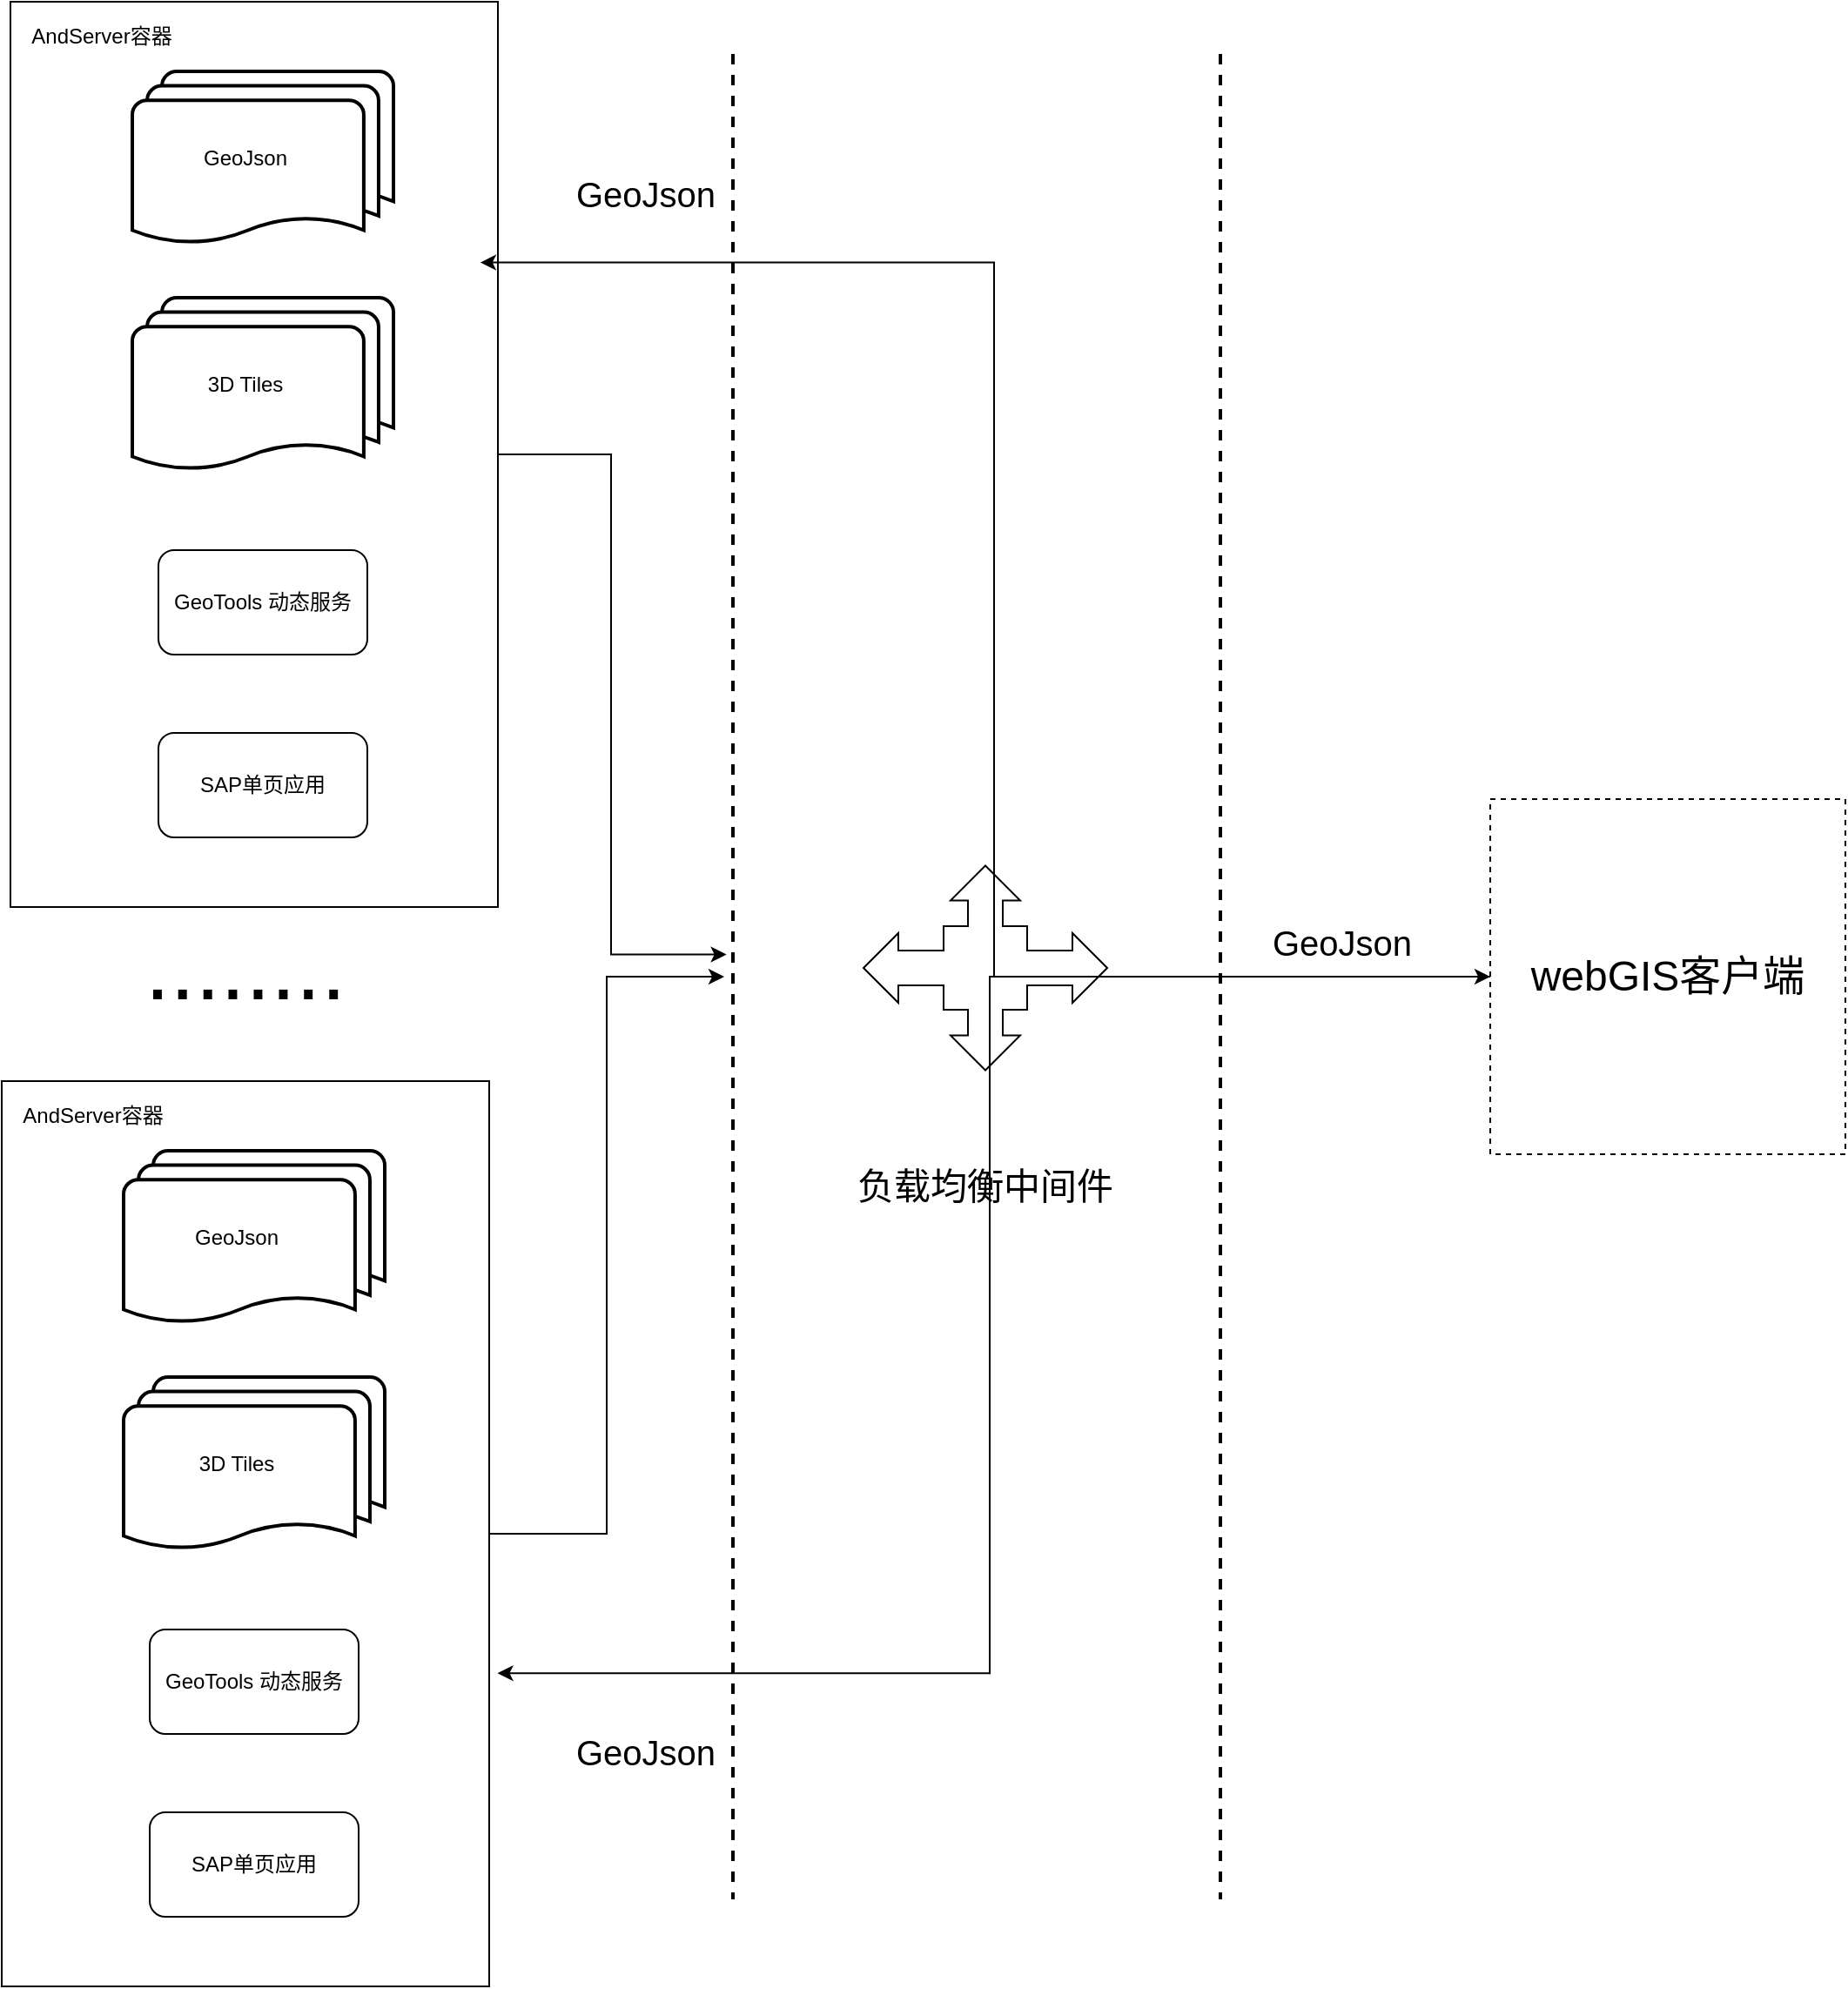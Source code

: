 <mxfile version="14.1.1" type="github">
  <diagram id="EPVseO5hP-gnfOcS_zgQ" name="Page-1">
    <mxGraphModel dx="2367" dy="1243" grid="1" gridSize="10" guides="1" tooltips="1" connect="1" arrows="1" fold="1" page="1" pageScale="1" pageWidth="3300" pageHeight="2339" math="0" shadow="0">
      <root>
        <mxCell id="0" />
        <mxCell id="1" parent="0" />
        <mxCell id="D3o7t0Zk27g9uLhQAOuH-27" value="" style="edgeStyle=orthogonalEdgeStyle;rounded=0;orthogonalLoop=1;jettySize=auto;html=1;entryX=0.488;entryY=0.867;entryDx=0;entryDy=0;entryPerimeter=0;" edge="1" parent="1" source="D3o7t0Zk27g9uLhQAOuH-1" target="D3o7t0Zk27g9uLhQAOuH-24">
          <mxGeometry relative="1" as="geometry">
            <mxPoint x="440" y="680" as="targetPoint" />
          </mxGeometry>
        </mxCell>
        <mxCell id="D3o7t0Zk27g9uLhQAOuH-1" value="" style="verticalLabelPosition=bottom;verticalAlign=top;html=1;shape=mxgraph.basic.rect;fillColor2=none;strokeWidth=1;size=20;indent=5;" vertex="1" parent="1">
          <mxGeometry x="80" y="130" width="280" height="520" as="geometry" />
        </mxCell>
        <mxCell id="D3o7t0Zk27g9uLhQAOuH-2" value="" style="strokeWidth=2;html=1;shape=mxgraph.flowchart.multi-document;whiteSpace=wrap;" vertex="1" parent="1">
          <mxGeometry x="150" y="300" width="150" height="100" as="geometry" />
        </mxCell>
        <mxCell id="D3o7t0Zk27g9uLhQAOuH-3" value="3D Tiles" style="text;html=1;strokeColor=none;fillColor=none;align=center;verticalAlign=middle;whiteSpace=wrap;rounded=0;" vertex="1" parent="1">
          <mxGeometry x="180" y="340" width="70" height="20" as="geometry" />
        </mxCell>
        <mxCell id="D3o7t0Zk27g9uLhQAOuH-4" value="" style="rounded=1;whiteSpace=wrap;html=1;" vertex="1" parent="1">
          <mxGeometry x="165" y="445" width="120" height="60" as="geometry" />
        </mxCell>
        <mxCell id="D3o7t0Zk27g9uLhQAOuH-5" value="GeoTools 动态服务" style="text;html=1;strokeColor=none;fillColor=none;align=center;verticalAlign=middle;whiteSpace=wrap;rounded=0;" vertex="1" parent="1">
          <mxGeometry x="165" y="465" width="120" height="20" as="geometry" />
        </mxCell>
        <mxCell id="D3o7t0Zk27g9uLhQAOuH-6" value="" style="rounded=1;whiteSpace=wrap;html=1;" vertex="1" parent="1">
          <mxGeometry x="165" y="550" width="120" height="60" as="geometry" />
        </mxCell>
        <mxCell id="D3o7t0Zk27g9uLhQAOuH-7" value="SAP单页应用" style="text;html=1;strokeColor=none;fillColor=none;align=center;verticalAlign=middle;whiteSpace=wrap;rounded=0;" vertex="1" parent="1">
          <mxGeometry x="165" y="570" width="120" height="20" as="geometry" />
        </mxCell>
        <mxCell id="D3o7t0Zk27g9uLhQAOuH-8" value="" style="strokeWidth=2;html=1;shape=mxgraph.flowchart.multi-document;whiteSpace=wrap;" vertex="1" parent="1">
          <mxGeometry x="150" y="170" width="150" height="100" as="geometry" />
        </mxCell>
        <mxCell id="D3o7t0Zk27g9uLhQAOuH-9" value="GeoJson" style="text;html=1;strokeColor=none;fillColor=none;align=center;verticalAlign=middle;whiteSpace=wrap;rounded=0;" vertex="1" parent="1">
          <mxGeometry x="180" y="210" width="70" height="20" as="geometry" />
        </mxCell>
        <mxCell id="D3o7t0Zk27g9uLhQAOuH-10" value="AndServer容器" style="text;html=1;strokeColor=none;fillColor=none;align=center;verticalAlign=middle;whiteSpace=wrap;rounded=0;" vertex="1" parent="1">
          <mxGeometry x="85" y="140" width="95" height="20" as="geometry" />
        </mxCell>
        <mxCell id="D3o7t0Zk27g9uLhQAOuH-28" value="" style="edgeStyle=orthogonalEdgeStyle;rounded=0;orthogonalLoop=1;jettySize=auto;html=1;" edge="1" parent="1" source="D3o7t0Zk27g9uLhQAOuH-11" target="D3o7t0Zk27g9uLhQAOuH-24">
          <mxGeometry relative="1" as="geometry" />
        </mxCell>
        <mxCell id="D3o7t0Zk27g9uLhQAOuH-11" value="" style="verticalLabelPosition=bottom;verticalAlign=top;html=1;shape=mxgraph.basic.rect;fillColor2=none;strokeWidth=1;size=20;indent=5;" vertex="1" parent="1">
          <mxGeometry x="75" y="750" width="280" height="520" as="geometry" />
        </mxCell>
        <mxCell id="D3o7t0Zk27g9uLhQAOuH-12" value="" style="strokeWidth=2;html=1;shape=mxgraph.flowchart.multi-document;whiteSpace=wrap;" vertex="1" parent="1">
          <mxGeometry x="145" y="920" width="150" height="100" as="geometry" />
        </mxCell>
        <mxCell id="D3o7t0Zk27g9uLhQAOuH-13" value="3D Tiles" style="text;html=1;strokeColor=none;fillColor=none;align=center;verticalAlign=middle;whiteSpace=wrap;rounded=0;" vertex="1" parent="1">
          <mxGeometry x="175" y="960" width="70" height="20" as="geometry" />
        </mxCell>
        <mxCell id="D3o7t0Zk27g9uLhQAOuH-14" value="" style="rounded=1;whiteSpace=wrap;html=1;" vertex="1" parent="1">
          <mxGeometry x="160" y="1065" width="120" height="60" as="geometry" />
        </mxCell>
        <mxCell id="D3o7t0Zk27g9uLhQAOuH-15" value="GeoTools 动态服务" style="text;html=1;strokeColor=none;fillColor=none;align=center;verticalAlign=middle;whiteSpace=wrap;rounded=0;" vertex="1" parent="1">
          <mxGeometry x="160" y="1085" width="120" height="20" as="geometry" />
        </mxCell>
        <mxCell id="D3o7t0Zk27g9uLhQAOuH-16" value="" style="rounded=1;whiteSpace=wrap;html=1;" vertex="1" parent="1">
          <mxGeometry x="160" y="1170" width="120" height="60" as="geometry" />
        </mxCell>
        <mxCell id="D3o7t0Zk27g9uLhQAOuH-17" value="SAP单页应用" style="text;html=1;strokeColor=none;fillColor=none;align=center;verticalAlign=middle;whiteSpace=wrap;rounded=0;" vertex="1" parent="1">
          <mxGeometry x="160" y="1190" width="120" height="20" as="geometry" />
        </mxCell>
        <mxCell id="D3o7t0Zk27g9uLhQAOuH-18" value="" style="strokeWidth=2;html=1;shape=mxgraph.flowchart.multi-document;whiteSpace=wrap;" vertex="1" parent="1">
          <mxGeometry x="145" y="790" width="150" height="100" as="geometry" />
        </mxCell>
        <mxCell id="D3o7t0Zk27g9uLhQAOuH-19" value="GeoJson" style="text;html=1;strokeColor=none;fillColor=none;align=center;verticalAlign=middle;whiteSpace=wrap;rounded=0;" vertex="1" parent="1">
          <mxGeometry x="175" y="830" width="70" height="20" as="geometry" />
        </mxCell>
        <mxCell id="D3o7t0Zk27g9uLhQAOuH-20" value="AndServer容器" style="text;html=1;strokeColor=none;fillColor=none;align=center;verticalAlign=middle;whiteSpace=wrap;rounded=0;" vertex="1" parent="1">
          <mxGeometry x="80" y="760" width="95" height="20" as="geometry" />
        </mxCell>
        <mxCell id="D3o7t0Zk27g9uLhQAOuH-21" value="&lt;font style=&quot;font-size: 52px&quot;&gt;........&lt;/font&gt;" style="text;html=1;strokeColor=none;fillColor=none;align=center;verticalAlign=middle;whiteSpace=wrap;rounded=0;" vertex="1" parent="1">
          <mxGeometry x="135" y="650" width="160" height="70" as="geometry" />
        </mxCell>
        <mxCell id="D3o7t0Zk27g9uLhQAOuH-22" value="" style="html=1;shadow=0;dashed=0;align=center;verticalAlign=middle;shape=mxgraph.arrows2.calloutQuadArrow;dy=10;dx=20;notch=24;arrowHead=10;" vertex="1" parent="1">
          <mxGeometry x="570" y="626.25" width="140" height="117.5" as="geometry" />
        </mxCell>
        <mxCell id="D3o7t0Zk27g9uLhQAOuH-24" value="" style="line;strokeWidth=2;direction=south;html=1;dashed=1;" vertex="1" parent="1">
          <mxGeometry x="490" y="160" width="10" height="1060" as="geometry" />
        </mxCell>
        <mxCell id="D3o7t0Zk27g9uLhQAOuH-31" value="" style="edgeStyle=orthogonalEdgeStyle;rounded=0;orthogonalLoop=1;jettySize=auto;html=1;" edge="1" parent="1" source="D3o7t0Zk27g9uLhQAOuH-25" target="D3o7t0Zk27g9uLhQAOuH-29">
          <mxGeometry relative="1" as="geometry" />
        </mxCell>
        <mxCell id="D3o7t0Zk27g9uLhQAOuH-25" value="" style="line;strokeWidth=2;direction=south;html=1;dashed=1;" vertex="1" parent="1">
          <mxGeometry x="770" y="160" width="10" height="1060" as="geometry" />
        </mxCell>
        <mxCell id="D3o7t0Zk27g9uLhQAOuH-26" value="&lt;font style=&quot;font-size: 21px&quot;&gt;负载均衡中间件&lt;/font&gt;" style="text;html=1;strokeColor=none;fillColor=none;align=center;verticalAlign=middle;whiteSpace=wrap;rounded=0;dashed=1;" vertex="1" parent="1">
          <mxGeometry x="560" y="770" width="160" height="80" as="geometry" />
        </mxCell>
        <mxCell id="D3o7t0Zk27g9uLhQAOuH-32" style="edgeStyle=orthogonalEdgeStyle;rounded=0;orthogonalLoop=1;jettySize=auto;html=1;entryX=0.964;entryY=0.288;entryDx=0;entryDy=0;entryPerimeter=0;" edge="1" parent="1" source="D3o7t0Zk27g9uLhQAOuH-29" target="D3o7t0Zk27g9uLhQAOuH-1">
          <mxGeometry relative="1" as="geometry" />
        </mxCell>
        <mxCell id="D3o7t0Zk27g9uLhQAOuH-33" style="edgeStyle=orthogonalEdgeStyle;rounded=0;orthogonalLoop=1;jettySize=auto;html=1;entryX=1.017;entryY=0.654;entryDx=0;entryDy=0;entryPerimeter=0;" edge="1" parent="1" source="D3o7t0Zk27g9uLhQAOuH-29" target="D3o7t0Zk27g9uLhQAOuH-11">
          <mxGeometry relative="1" as="geometry" />
        </mxCell>
        <mxCell id="D3o7t0Zk27g9uLhQAOuH-29" value="" style="whiteSpace=wrap;html=1;aspect=fixed;dashed=1;" vertex="1" parent="1">
          <mxGeometry x="930" y="588" width="204" height="204" as="geometry" />
        </mxCell>
        <mxCell id="D3o7t0Zk27g9uLhQAOuH-30" value="&lt;font style=&quot;font-size: 24px&quot;&gt;webGIS客户端&lt;/font&gt;" style="text;html=1;strokeColor=none;fillColor=none;align=center;verticalAlign=middle;whiteSpace=wrap;rounded=0;dashed=1;" vertex="1" parent="1">
          <mxGeometry x="946" y="666.25" width="172" height="47.5" as="geometry" />
        </mxCell>
        <mxCell id="D3o7t0Zk27g9uLhQAOuH-34" value="&lt;font style=&quot;font-size: 20px&quot;&gt;GeoJson&lt;/font&gt;" style="text;html=1;strokeColor=none;fillColor=none;align=center;verticalAlign=middle;whiteSpace=wrap;rounded=0;dashed=1;" vertex="1" parent="1">
          <mxGeometry x="790" y="640" width="110" height="60" as="geometry" />
        </mxCell>
        <mxCell id="D3o7t0Zk27g9uLhQAOuH-35" value="&lt;font style=&quot;font-size: 20px&quot;&gt;GeoJson&lt;/font&gt;" style="text;html=1;strokeColor=none;fillColor=none;align=center;verticalAlign=middle;whiteSpace=wrap;rounded=0;dashed=1;" vertex="1" parent="1">
          <mxGeometry x="390" y="210" width="110" height="60" as="geometry" />
        </mxCell>
        <mxCell id="D3o7t0Zk27g9uLhQAOuH-36" value="&lt;font style=&quot;font-size: 20px&quot;&gt;GeoJson&lt;/font&gt;" style="text;html=1;strokeColor=none;fillColor=none;align=center;verticalAlign=middle;whiteSpace=wrap;rounded=0;dashed=1;" vertex="1" parent="1">
          <mxGeometry x="390" y="1105" width="110" height="60" as="geometry" />
        </mxCell>
      </root>
    </mxGraphModel>
  </diagram>
</mxfile>
